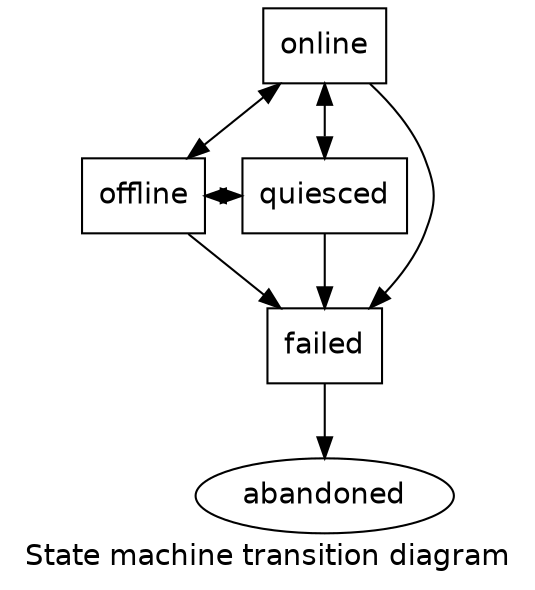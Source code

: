 # dot -Tpng -O <this_file>

digraph G {
  fontname="helvetica"
  label="State machine transition diagram"

  edge [
    dir = both
    fontname="helvetica"
  ]

  node [
    fontname="helvetica"
    shape = "rect"
  ]

  online -> offline
  online -> quiesced
  offline -> quiesced
  offline -> failed [dir = forward]
  online -> failed [dir = forward]
  quiesced -> failed [dir = forward]
  failed -> abandoned [dir = forward]

  abandoned [shape="oval"]

  { rank = same; offline; quiesced }
}
